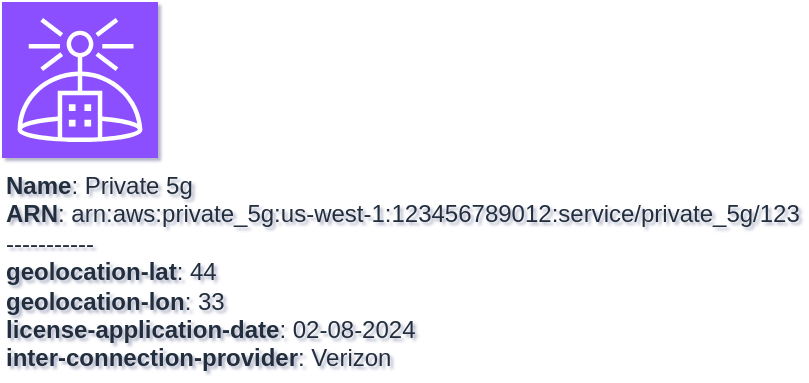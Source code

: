 <mxfile type="MultiCloud">
	<diagram id="diagram_1" name="AWS components">
		<mxGraphModel dx="1015" dy="661" grid="1" gridSize="10" guides="1" tooltips="1" connect="1" arrows="1" fold="1" page="1" pageScale="1" pageWidth="850" pageHeight="1100" math="0" shadow="1">
			<root>
				<mxCell id="0"/>
				<mxCell id="1" parent="0"/>
				<mxCell id="vertex:private_5g:arn:aws:private_5g:us-west-1:123456789012:service/private_5g/123" value="&lt;b&gt;Name&lt;/b&gt;: Private 5g&lt;BR&gt;&lt;b&gt;ARN&lt;/b&gt;: arn:aws:private_5g:us-west-1:123456789012:service/private_5g/123&lt;BR&gt;-----------&lt;BR&gt;&lt;b&gt;geolocation-lat&lt;/b&gt;: 44&lt;BR&gt;&lt;b&gt;geolocation-lon&lt;/b&gt;: 33&lt;BR&gt;&lt;b&gt;license-application-date&lt;/b&gt;: 02-08-2024&lt;BR&gt;&lt;b&gt;inter-connection-provider&lt;/b&gt;: Verizon" style="sketch=0;outlineConnect=0;fontColor=#232F3E;fillColor=#8C4FFF;strokeColor=#ffffff;dashed=0;verticalLabelPosition=bottom;verticalAlign=top;align=left;html=1;fontSize=12;fontStyle=0;aspect=fixed;shape=mxgraph.aws4.resourceIcon;resIcon=mxgraph.aws4.private_5g;" parent="1" vertex="1">
					<mxGeometry width="78" height="78" as="geometry"/>
				</mxCell>
			</root>
		</mxGraphModel>
	</diagram>
</mxfile>
